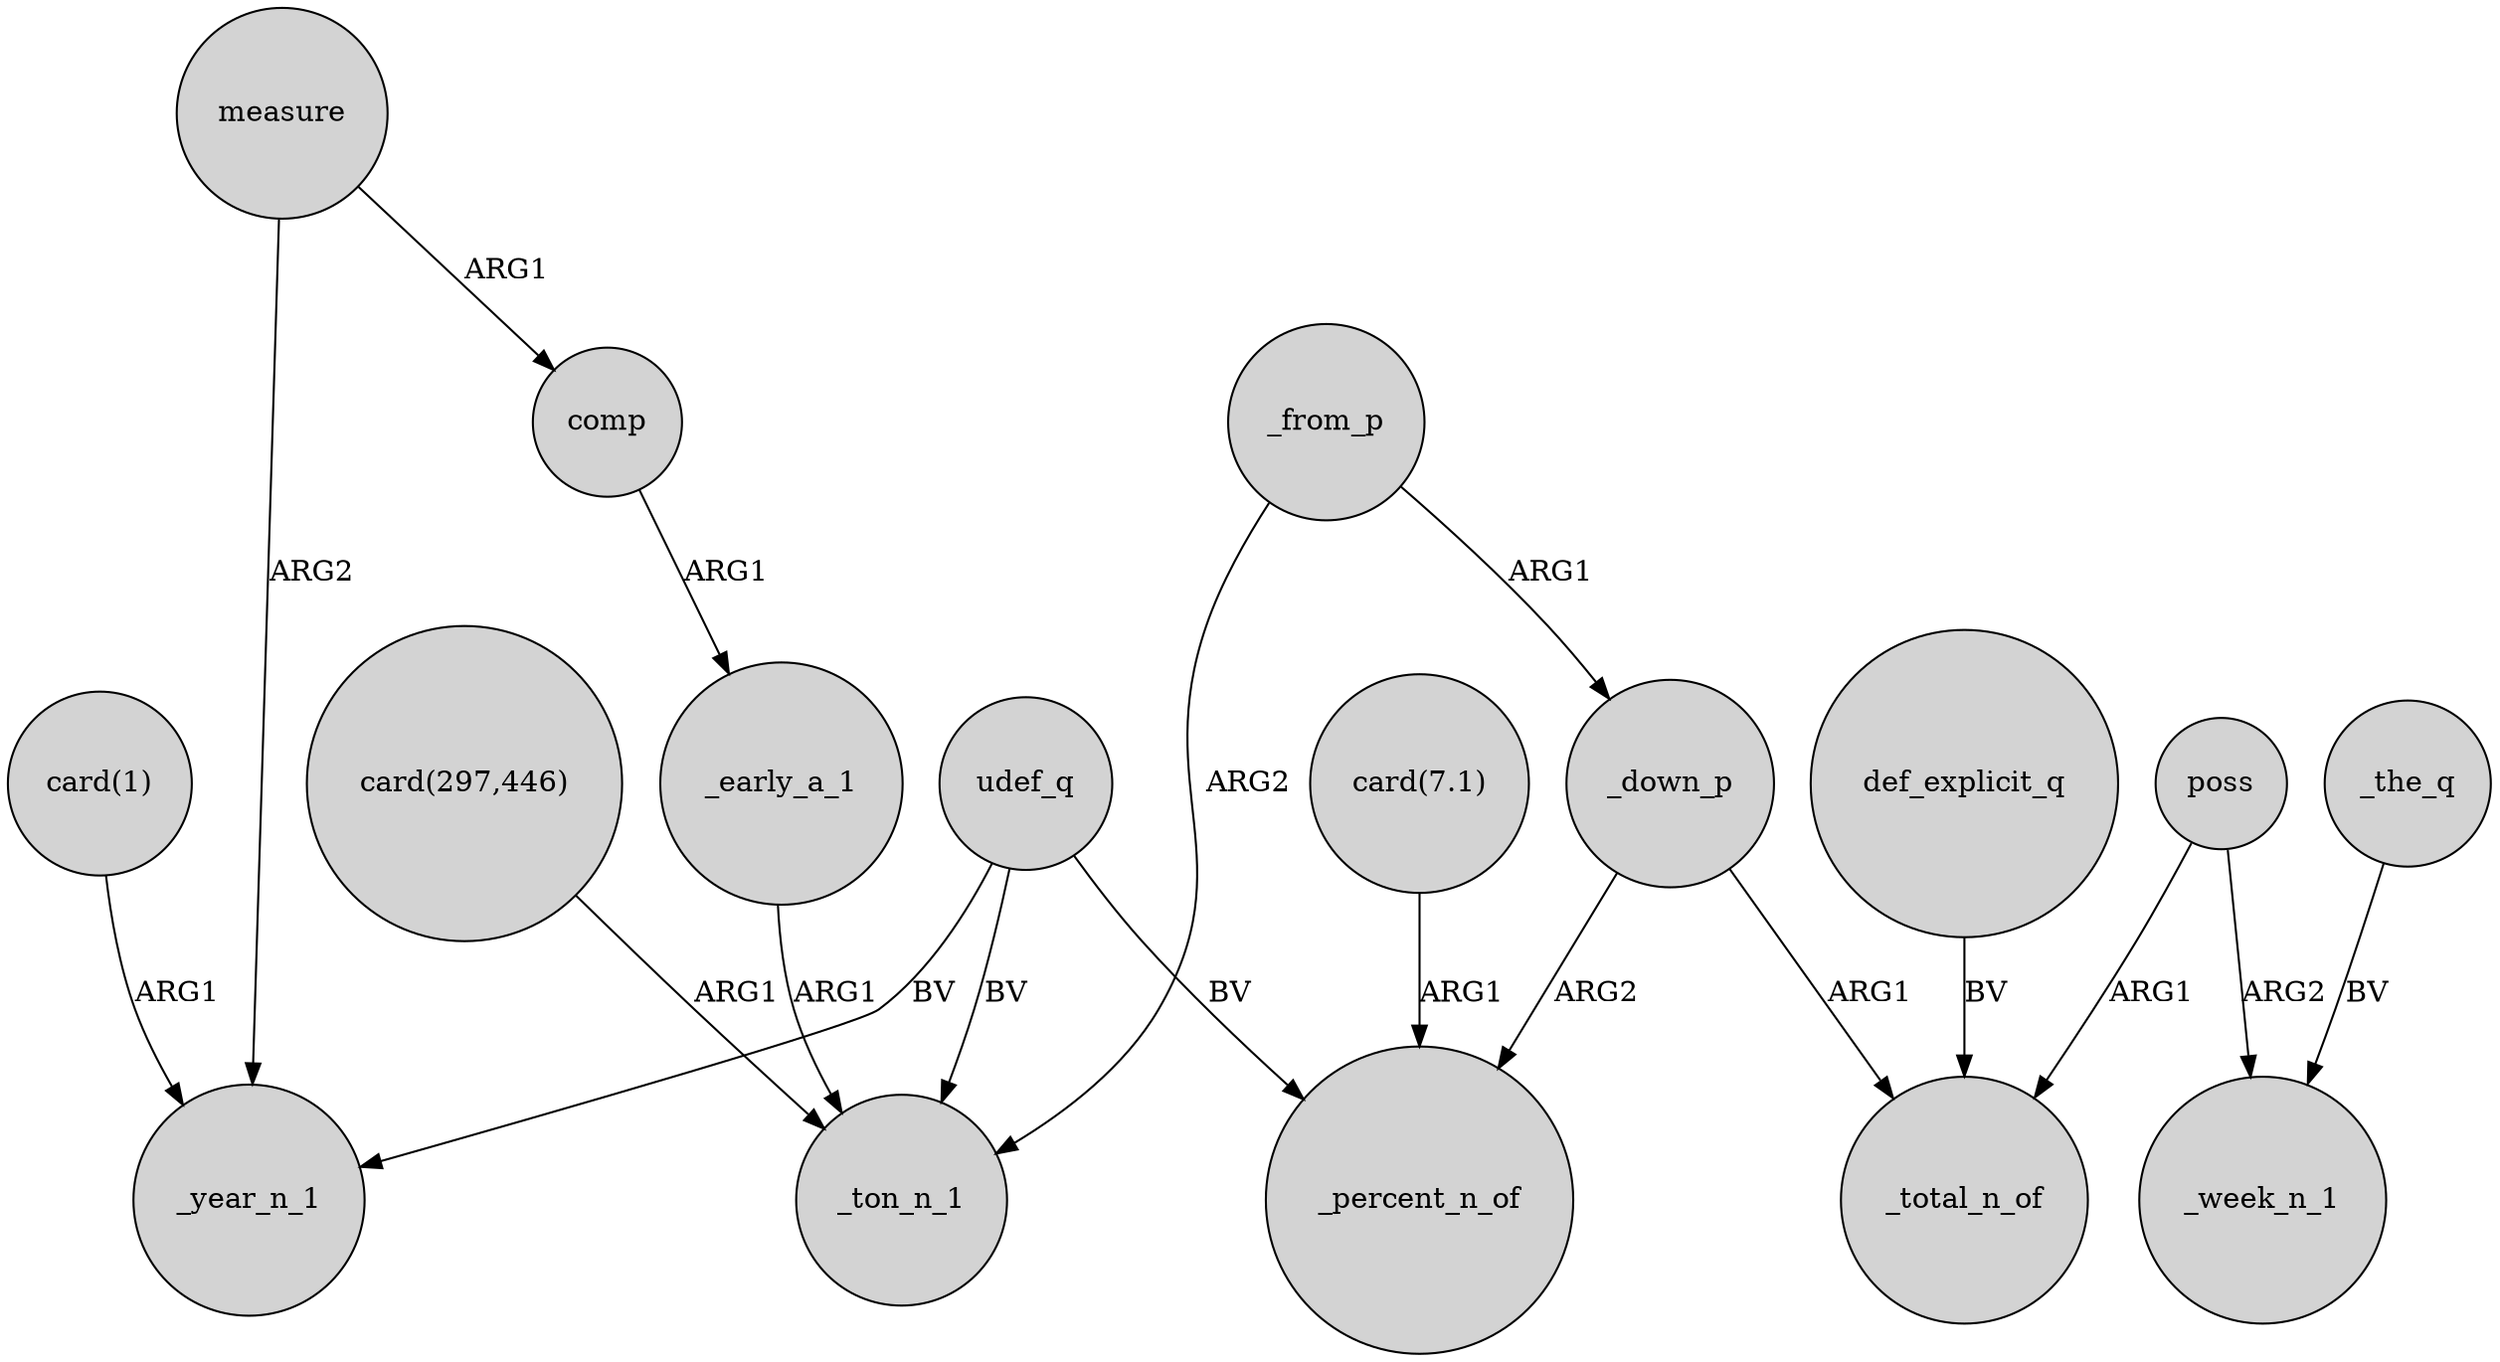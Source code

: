digraph {
	node [shape=circle style=filled]
	"card(1)" -> _year_n_1 [label=ARG1]
	udef_q -> _year_n_1 [label=BV]
	measure -> comp [label=ARG1]
	_early_a_1 -> _ton_n_1 [label=ARG1]
	"card(297,446)" -> _ton_n_1 [label=ARG1]
	comp -> _early_a_1 [label=ARG1]
	udef_q -> _percent_n_of [label=BV]
	measure -> _year_n_1 [label=ARG2]
	_the_q -> _week_n_1 [label=BV]
	def_explicit_q -> _total_n_of [label=BV]
	poss -> _total_n_of [label=ARG1]
	_down_p -> _percent_n_of [label=ARG2]
	poss -> _week_n_1 [label=ARG2]
	"card(7.1)" -> _percent_n_of [label=ARG1]
	_from_p -> _ton_n_1 [label=ARG2]
	udef_q -> _ton_n_1 [label=BV]
	_from_p -> _down_p [label=ARG1]
	_down_p -> _total_n_of [label=ARG1]
}
